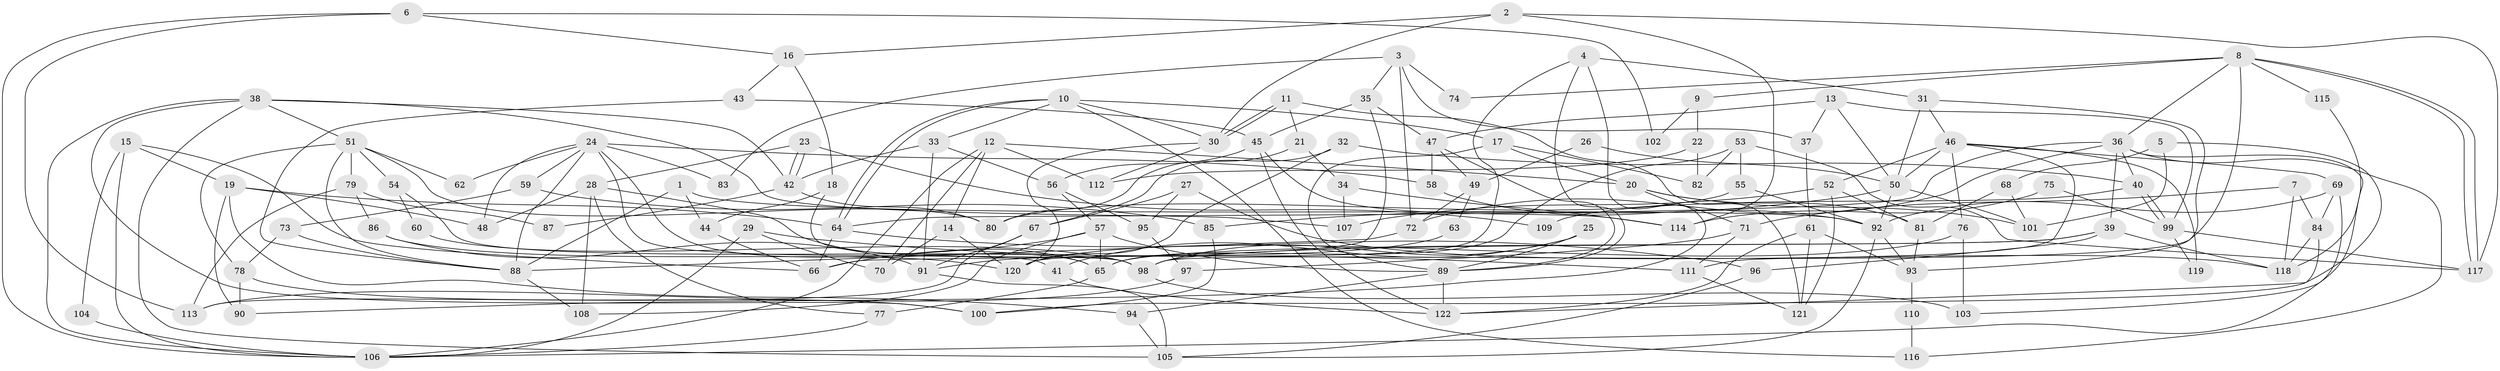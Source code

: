 // coarse degree distribution, {3: 0.189873417721519, 6: 0.12658227848101267, 7: 0.08860759493670886, 5: 0.1518987341772152, 8: 0.08860759493670886, 4: 0.16455696202531644, 9: 0.06329113924050633, 2: 0.11392405063291139, 1: 0.012658227848101266}
// Generated by graph-tools (version 1.1) at 2025/42/03/06/25 10:42:01]
// undirected, 122 vertices, 244 edges
graph export_dot {
graph [start="1"]
  node [color=gray90,style=filled];
  1;
  2;
  3;
  4;
  5;
  6;
  7;
  8;
  9;
  10;
  11;
  12;
  13;
  14;
  15;
  16;
  17;
  18;
  19;
  20;
  21;
  22;
  23;
  24;
  25;
  26;
  27;
  28;
  29;
  30;
  31;
  32;
  33;
  34;
  35;
  36;
  37;
  38;
  39;
  40;
  41;
  42;
  43;
  44;
  45;
  46;
  47;
  48;
  49;
  50;
  51;
  52;
  53;
  54;
  55;
  56;
  57;
  58;
  59;
  60;
  61;
  62;
  63;
  64;
  65;
  66;
  67;
  68;
  69;
  70;
  71;
  72;
  73;
  74;
  75;
  76;
  77;
  78;
  79;
  80;
  81;
  82;
  83;
  84;
  85;
  86;
  87;
  88;
  89;
  90;
  91;
  92;
  93;
  94;
  95;
  96;
  97;
  98;
  99;
  100;
  101;
  102;
  103;
  104;
  105;
  106;
  107;
  108;
  109;
  110;
  111;
  112;
  113;
  114;
  115;
  116;
  117;
  118;
  119;
  120;
  121;
  122;
  1 -- 92;
  1 -- 88;
  1 -- 44;
  2 -- 30;
  2 -- 117;
  2 -- 16;
  2 -- 114;
  3 -- 72;
  3 -- 35;
  3 -- 37;
  3 -- 74;
  3 -- 83;
  4 -- 120;
  4 -- 31;
  4 -- 89;
  4 -- 90;
  5 -- 68;
  5 -- 101;
  5 -- 100;
  6 -- 106;
  6 -- 16;
  6 -- 102;
  6 -- 113;
  7 -- 118;
  7 -- 71;
  7 -- 84;
  8 -- 117;
  8 -- 117;
  8 -- 98;
  8 -- 9;
  8 -- 36;
  8 -- 74;
  8 -- 115;
  9 -- 22;
  9 -- 102;
  10 -- 17;
  10 -- 64;
  10 -- 64;
  10 -- 30;
  10 -- 33;
  10 -- 116;
  11 -- 30;
  11 -- 30;
  11 -- 121;
  11 -- 21;
  12 -- 106;
  12 -- 14;
  12 -- 20;
  12 -- 70;
  12 -- 112;
  13 -- 47;
  13 -- 37;
  13 -- 50;
  13 -- 99;
  14 -- 120;
  14 -- 70;
  15 -- 19;
  15 -- 66;
  15 -- 104;
  15 -- 106;
  16 -- 18;
  16 -- 43;
  17 -- 20;
  17 -- 89;
  17 -- 82;
  18 -- 98;
  18 -- 44;
  19 -- 94;
  19 -- 90;
  19 -- 48;
  19 -- 64;
  20 -- 71;
  20 -- 81;
  20 -- 101;
  21 -- 80;
  21 -- 34;
  22 -- 82;
  22 -- 112;
  23 -- 28;
  23 -- 42;
  23 -- 42;
  23 -- 109;
  24 -- 65;
  24 -- 59;
  24 -- 41;
  24 -- 48;
  24 -- 58;
  24 -- 62;
  24 -- 83;
  24 -- 88;
  25 -- 41;
  25 -- 89;
  25 -- 98;
  26 -- 50;
  26 -- 49;
  27 -- 67;
  27 -- 118;
  27 -- 95;
  28 -- 48;
  28 -- 65;
  28 -- 77;
  28 -- 108;
  29 -- 106;
  29 -- 111;
  29 -- 70;
  30 -- 112;
  30 -- 120;
  31 -- 50;
  31 -- 46;
  31 -- 93;
  32 -- 67;
  32 -- 40;
  32 -- 120;
  33 -- 42;
  33 -- 56;
  33 -- 91;
  34 -- 114;
  34 -- 107;
  35 -- 66;
  35 -- 45;
  35 -- 47;
  36 -- 64;
  36 -- 39;
  36 -- 40;
  36 -- 72;
  36 -- 103;
  36 -- 116;
  37 -- 61;
  38 -- 107;
  38 -- 106;
  38 -- 42;
  38 -- 51;
  38 -- 100;
  38 -- 105;
  39 -- 65;
  39 -- 96;
  39 -- 98;
  39 -- 118;
  40 -- 99;
  40 -- 99;
  40 -- 109;
  41 -- 122;
  42 -- 80;
  42 -- 87;
  43 -- 88;
  43 -- 45;
  44 -- 66;
  45 -- 56;
  45 -- 114;
  45 -- 122;
  46 -- 50;
  46 -- 76;
  46 -- 52;
  46 -- 69;
  46 -- 111;
  46 -- 119;
  47 -- 89;
  47 -- 49;
  47 -- 58;
  49 -- 72;
  49 -- 63;
  50 -- 92;
  50 -- 85;
  50 -- 101;
  51 -- 80;
  51 -- 54;
  51 -- 62;
  51 -- 78;
  51 -- 79;
  51 -- 88;
  52 -- 81;
  52 -- 107;
  52 -- 121;
  53 -- 117;
  53 -- 65;
  53 -- 55;
  53 -- 82;
  54 -- 98;
  54 -- 60;
  55 -- 92;
  55 -- 80;
  56 -- 57;
  56 -- 95;
  57 -- 89;
  57 -- 108;
  57 -- 65;
  57 -- 66;
  58 -- 92;
  59 -- 73;
  59 -- 85;
  60 -- 98;
  61 -- 122;
  61 -- 93;
  61 -- 121;
  63 -- 91;
  64 -- 66;
  64 -- 96;
  65 -- 77;
  67 -- 91;
  67 -- 113;
  68 -- 81;
  68 -- 101;
  69 -- 92;
  69 -- 84;
  69 -- 106;
  71 -- 97;
  71 -- 111;
  72 -- 88;
  73 -- 88;
  73 -- 78;
  75 -- 99;
  75 -- 114;
  76 -- 103;
  76 -- 120;
  77 -- 106;
  78 -- 100;
  78 -- 90;
  79 -- 86;
  79 -- 87;
  79 -- 113;
  81 -- 93;
  84 -- 118;
  84 -- 122;
  85 -- 100;
  86 -- 120;
  86 -- 91;
  88 -- 108;
  89 -- 122;
  89 -- 94;
  91 -- 105;
  92 -- 105;
  92 -- 93;
  93 -- 110;
  94 -- 105;
  95 -- 97;
  96 -- 105;
  97 -- 113;
  98 -- 103;
  99 -- 117;
  99 -- 119;
  104 -- 106;
  110 -- 116;
  111 -- 121;
  115 -- 118;
}
